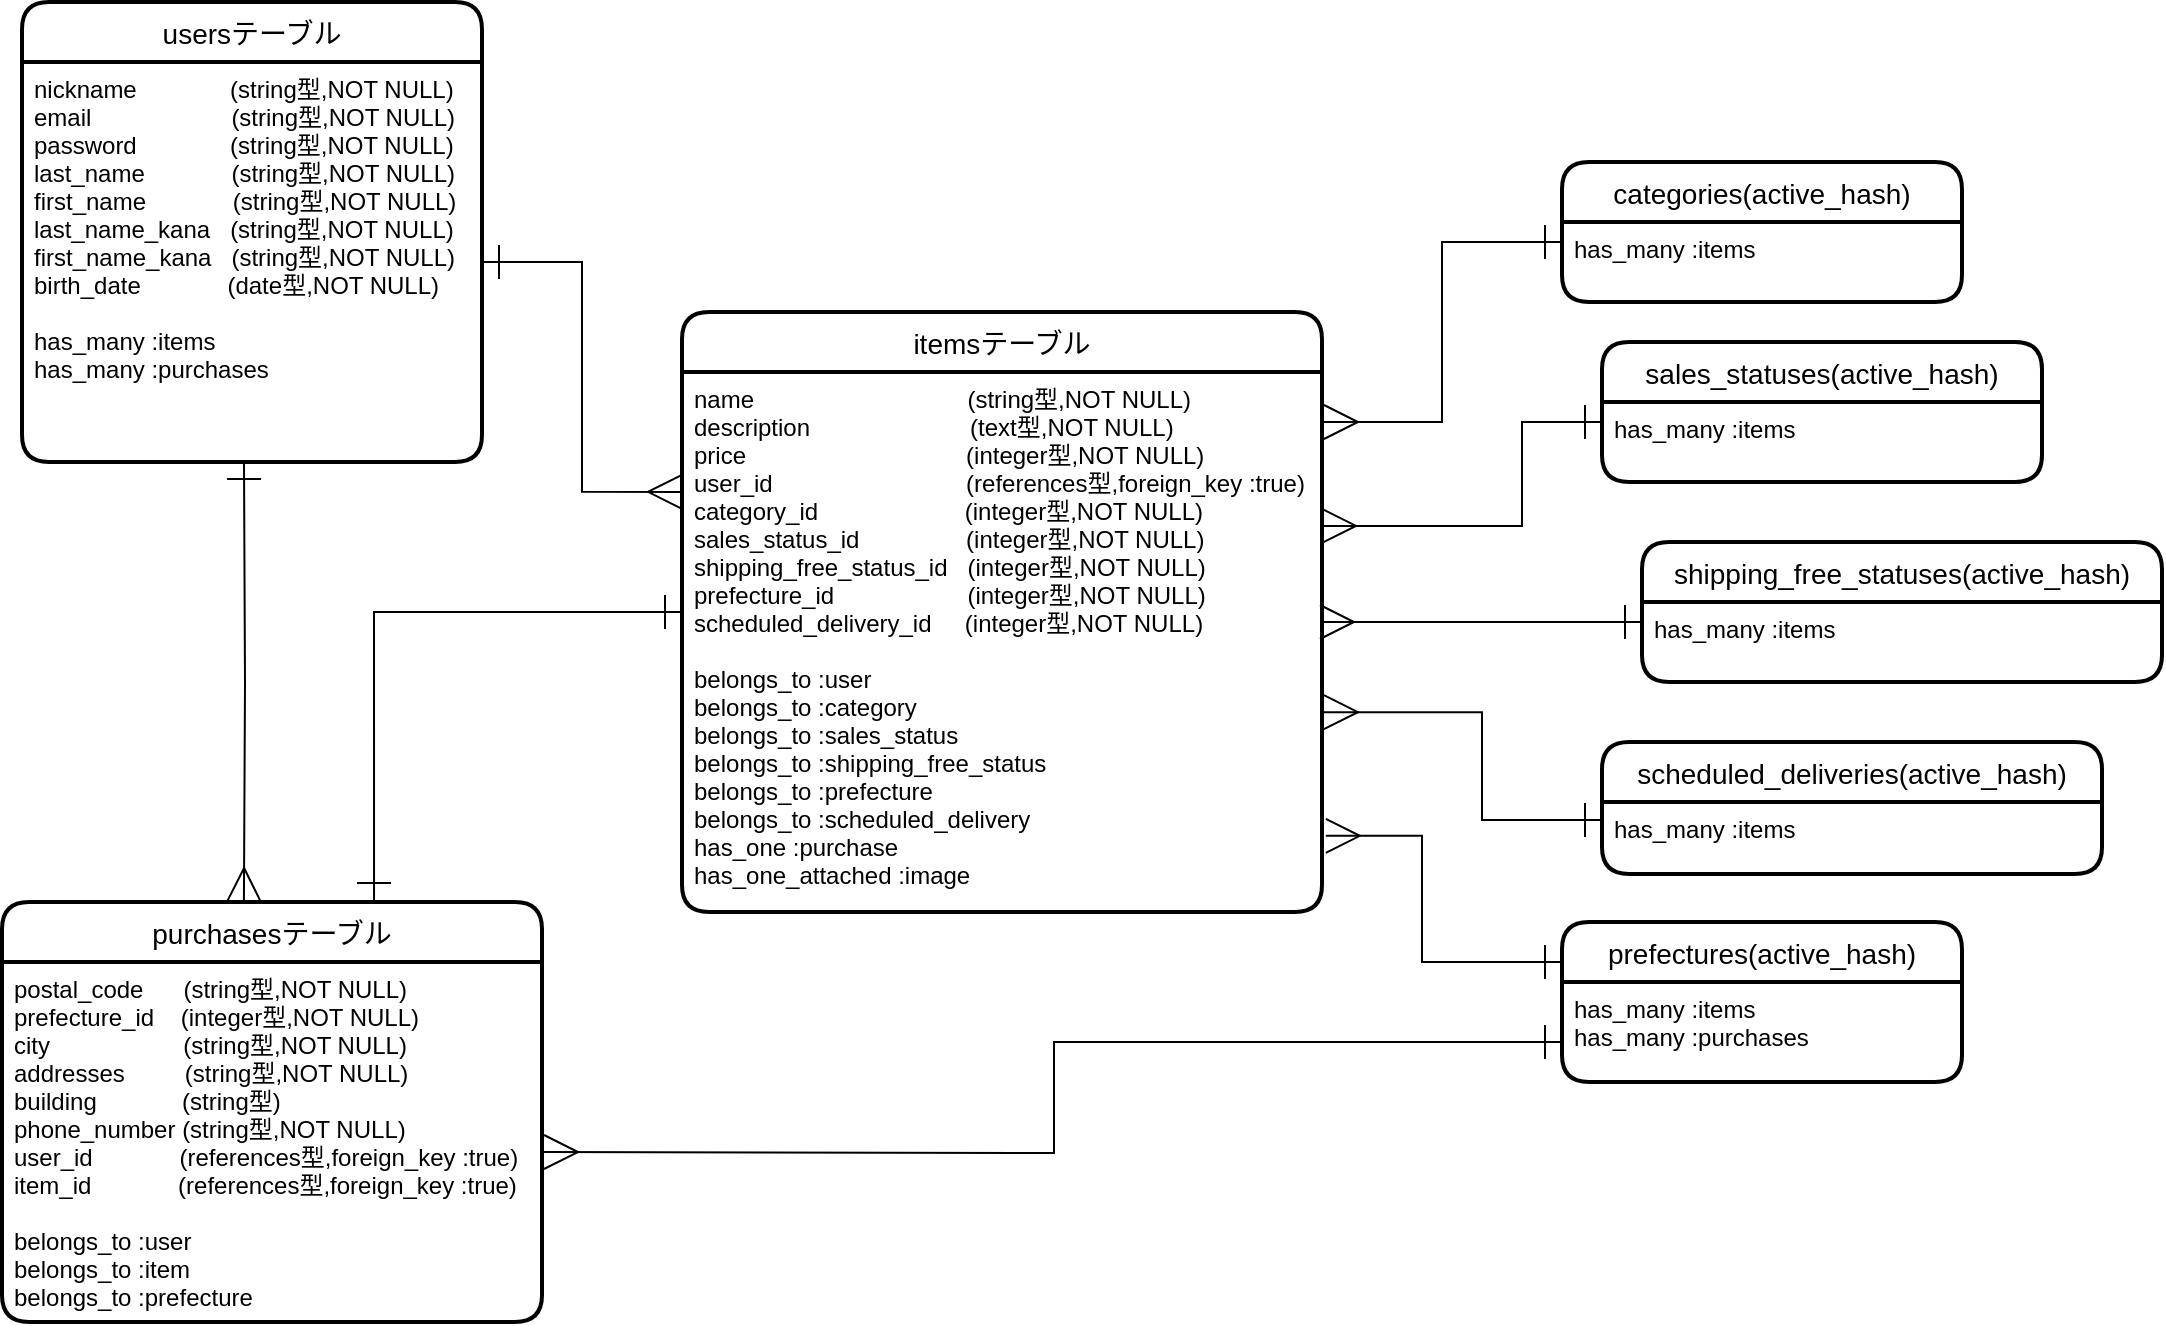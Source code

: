 <mxfile>
    <diagram id="3O3m3YBzTW9Ki1MCMg5a" name="ページ1">
        <mxGraphModel dx="751" dy="417" grid="1" gridSize="10" guides="1" tooltips="1" connect="1" arrows="1" fold="1" page="1" pageScale="1" pageWidth="1169" pageHeight="827" math="0" shadow="0">
            <root>
                <mxCell id="0"/>
                <mxCell id="1" parent="0"/>
                <mxCell id="8" value="usersテーブル" style="swimlane;childLayout=stackLayout;horizontal=1;startSize=30;horizontalStack=0;rounded=1;fontSize=14;fontStyle=0;strokeWidth=2;resizeParent=0;resizeLast=1;shadow=0;dashed=0;align=center;" parent="1" vertex="1">
                    <mxGeometry x="30" y="40" width="230" height="230" as="geometry"/>
                </mxCell>
                <mxCell id="9" value="nickname              (string型,NOT NULL)&#10;email                     (string型,NOT NULL)&#10;password              (string型,NOT NULL)&#10;last_name             (string型,NOT NULL)&#10;first_name             (string型,NOT NULL)&#10;last_name_kana   (string型,NOT NULL)&#10;first_name_kana   (string型,NOT NULL)&#10;birth_date             (date型,NOT NULL)&#10;&#10;has_many :items&#10;has_many :purchases" style="align=left;fillColor=none;spacingLeft=4;fontSize=12;verticalAlign=top;resizable=0;rotatable=0;part=1;strokeColor=none;" parent="8" vertex="1">
                    <mxGeometry y="30" width="230" height="200" as="geometry"/>
                </mxCell>
                <mxCell id="158" style="edgeStyle=orthogonalEdgeStyle;rounded=0;orthogonalLoop=1;jettySize=auto;html=1;entryX=0.689;entryY=-0.005;entryDx=0;entryDy=0;entryPerimeter=0;startArrow=ERone;startFill=0;startSize=15;endArrow=ERone;endFill=0;endSize=15;" parent="1" source="10" target="145" edge="1">
                    <mxGeometry relative="1" as="geometry"/>
                </mxCell>
                <mxCell id="10" value="itemsテーブル" style="swimlane;childLayout=stackLayout;horizontal=1;startSize=30;horizontalStack=0;rounded=1;fontSize=14;fontStyle=0;strokeWidth=2;resizeParent=0;resizeLast=1;shadow=0;dashed=0;align=center;" parent="1" vertex="1">
                    <mxGeometry x="360" y="195" width="320" height="300" as="geometry"/>
                </mxCell>
                <mxCell id="11" value="name                                (string型,NOT NULL)&#10;description                        (text型,NOT NULL)&#10;price                                 (integer型,NOT NULL)&#10;user_id                             (references型,foreign_key :true)&#10;category_id                      (integer型,NOT NULL)&#10;sales_status_id                (integer型,NOT NULL)&#10;shipping_free_status_id   (integer型,NOT NULL)&#10;prefecture_id                    (integer型,NOT NULL)&#10;scheduled_delivery_id     (integer型,NOT NULL)&#10;&#10;belongs_to :user&#10;belongs_to :category&#10;belongs_to :sales_status&#10;belongs_to :shipping_free_status&#10;belongs_to :prefecture&#10;belongs_to :scheduled_delivery&#10;has_one :purchase&#10;has_one_attached :image" style="align=left;strokeColor=none;fillColor=none;spacingLeft=4;fontSize=12;verticalAlign=top;resizable=0;rotatable=0;part=1;" parent="10" vertex="1">
                    <mxGeometry y="30" width="320" height="270" as="geometry"/>
                </mxCell>
                <mxCell id="133" value="sales_statuses(active_hash)" style="swimlane;childLayout=stackLayout;horizontal=1;startSize=30;horizontalStack=0;rounded=1;fontSize=14;fontStyle=0;strokeWidth=2;resizeParent=0;resizeLast=1;shadow=0;dashed=0;align=center;" parent="1" vertex="1">
                    <mxGeometry x="820" y="210" width="220" height="70" as="geometry"/>
                </mxCell>
                <mxCell id="134" value="has_many :items" style="align=left;strokeColor=none;fillColor=none;spacingLeft=4;fontSize=12;verticalAlign=top;resizable=0;rotatable=0;part=1;" parent="133" vertex="1">
                    <mxGeometry y="30" width="220" height="40" as="geometry"/>
                </mxCell>
                <mxCell id="135" value="categories(active_hash)" style="swimlane;childLayout=stackLayout;horizontal=1;startSize=30;horizontalStack=0;rounded=1;fontSize=14;fontStyle=0;strokeWidth=2;resizeParent=0;resizeLast=1;shadow=0;dashed=0;align=center;" parent="1" vertex="1">
                    <mxGeometry x="800" y="120" width="200" height="70" as="geometry"/>
                </mxCell>
                <mxCell id="136" value="has_many :items" style="align=left;strokeColor=none;fillColor=none;spacingLeft=4;fontSize=12;verticalAlign=top;resizable=0;rotatable=0;part=1;" parent="135" vertex="1">
                    <mxGeometry y="30" width="200" height="40" as="geometry"/>
                </mxCell>
                <mxCell id="178" style="edgeStyle=orthogonalEdgeStyle;rounded=0;orthogonalLoop=1;jettySize=auto;html=1;startArrow=ERone;startFill=0;startSize=15;endArrow=ERmany;endFill=0;endSize=15;exitX=0;exitY=0.25;exitDx=0;exitDy=0;" parent="1" source="138" edge="1">
                    <mxGeometry relative="1" as="geometry">
                        <mxPoint x="679" y="350" as="targetPoint"/>
                        <mxPoint x="830" y="334" as="sourcePoint"/>
                        <Array as="points">
                            <mxPoint x="679" y="350"/>
                        </Array>
                    </mxGeometry>
                </mxCell>
                <mxCell id="137" value="shipping_free_statuses(active_hash)" style="swimlane;childLayout=stackLayout;horizontal=1;startSize=30;horizontalStack=0;rounded=1;fontSize=14;fontStyle=0;strokeWidth=2;resizeParent=0;resizeLast=1;shadow=0;dashed=0;align=center;" parent="1" vertex="1">
                    <mxGeometry x="840" y="310" width="260" height="70" as="geometry"/>
                </mxCell>
                <mxCell id="138" value="has_many :items" style="align=left;strokeColor=none;fillColor=none;spacingLeft=4;fontSize=12;verticalAlign=top;resizable=0;rotatable=0;part=1;" parent="137" vertex="1">
                    <mxGeometry y="30" width="260" height="40" as="geometry"/>
                </mxCell>
                <mxCell id="141" value="scheduled_deliveries(active_hash)" style="swimlane;childLayout=stackLayout;horizontal=1;startSize=30;horizontalStack=0;rounded=1;fontSize=14;fontStyle=0;strokeWidth=2;resizeParent=0;resizeLast=1;shadow=0;dashed=0;align=center;" parent="1" vertex="1">
                    <mxGeometry x="820" y="410" width="250" height="66" as="geometry"/>
                </mxCell>
                <mxCell id="142" value="has_many :items" style="align=left;strokeColor=none;fillColor=none;spacingLeft=4;fontSize=12;verticalAlign=top;resizable=0;rotatable=0;part=1;" parent="141" vertex="1">
                    <mxGeometry y="30" width="250" height="36" as="geometry"/>
                </mxCell>
                <mxCell id="145" value="purchasesテーブル" style="swimlane;childLayout=stackLayout;horizontal=1;startSize=30;horizontalStack=0;rounded=1;fontSize=14;fontStyle=0;strokeWidth=2;resizeParent=0;resizeLast=1;shadow=0;dashed=0;align=center;" parent="1" vertex="1">
                    <mxGeometry x="20" y="490" width="270" height="210" as="geometry"/>
                </mxCell>
                <mxCell id="146" value="postal_code      (string型,NOT NULL)&#10;prefecture_id    (integer型,NOT NULL)&#10;city                    (string型,NOT NULL)&#10;addresses         (string型,NOT NULL)&#10;building　　　  (string型)&#10;phone_number (string型,NOT NULL)&#10;user_id             (references型,foreign_key :true)&#10;item_id             (references型,foreign_key :true)&#10;&#10;belongs_to :user&#10;belongs_to :item&#10;belongs_to :prefecture" style="align=left;strokeColor=none;fillColor=none;spacingLeft=4;fontSize=12;verticalAlign=top;resizable=0;rotatable=0;part=1;" parent="145" vertex="1">
                    <mxGeometry y="30" width="270" height="180" as="geometry"/>
                </mxCell>
                <mxCell id="147" style="edgeStyle=orthogonalEdgeStyle;rounded=0;orthogonalLoop=1;jettySize=auto;html=1;endArrow=ERmany;endFill=0;startArrow=ERone;startFill=0;endSize=15;startSize=15;exitX=0;exitY=0.25;exitDx=0;exitDy=0;" parent="1" source="136" edge="1">
                    <mxGeometry relative="1" as="geometry">
                        <mxPoint x="790" y="130" as="sourcePoint"/>
                        <mxPoint x="681" y="250" as="targetPoint"/>
                        <Array as="points">
                            <mxPoint x="740" y="160"/>
                            <mxPoint x="740" y="250"/>
                            <mxPoint x="681" y="250"/>
                        </Array>
                    </mxGeometry>
                </mxCell>
                <mxCell id="148" style="edgeStyle=orthogonalEdgeStyle;rounded=0;orthogonalLoop=1;jettySize=auto;html=1;startArrow=ERone;startFill=0;endArrow=ERmany;endFill=0;endSize=15;startSize=15;entryX=1;entryY=0.285;entryDx=0;entryDy=0;entryPerimeter=0;exitX=0;exitY=0.25;exitDx=0;exitDy=0;" parent="1" target="11" edge="1" source="134">
                    <mxGeometry relative="1" as="geometry">
                        <mxPoint x="820" y="210" as="sourcePoint"/>
                        <mxPoint x="682" y="300" as="targetPoint"/>
                        <Array as="points">
                            <mxPoint x="780" y="250"/>
                            <mxPoint x="780" y="302"/>
                        </Array>
                    </mxGeometry>
                </mxCell>
                <mxCell id="156" style="edgeStyle=orthogonalEdgeStyle;rounded=0;orthogonalLoop=1;jettySize=auto;html=1;entryX=1.003;entryY=0.63;entryDx=0;entryDy=0;entryPerimeter=0;startArrow=ERone;startFill=0;startSize=15;endSize=15;endArrow=ERmany;endFill=0;exitX=0;exitY=0.25;exitDx=0;exitDy=0;" parent="1" source="142" target="11" edge="1">
                    <mxGeometry relative="1" as="geometry">
                        <Array as="points">
                            <mxPoint x="760" y="449"/>
                            <mxPoint x="760" y="395"/>
                        </Array>
                    </mxGeometry>
                </mxCell>
                <mxCell id="164" style="edgeStyle=orthogonalEdgeStyle;rounded=0;orthogonalLoop=1;jettySize=auto;html=1;entryX=0.448;entryY=0;entryDx=0;entryDy=0;entryPerimeter=0;startArrow=ERone;startFill=0;startSize=15;endArrow=ERmany;endFill=0;endSize=15;" parent="1" target="145" edge="1">
                    <mxGeometry relative="1" as="geometry">
                        <mxPoint x="141" y="270" as="sourcePoint"/>
                    </mxGeometry>
                </mxCell>
                <mxCell id="165" style="edgeStyle=orthogonalEdgeStyle;rounded=0;orthogonalLoop=1;jettySize=auto;html=1;startArrow=ERone;startFill=0;startSize=15;endArrow=ERmany;endFill=0;endSize=15;entryX=1.006;entryY=0.859;entryDx=0;entryDy=0;entryPerimeter=0;exitX=0;exitY=0.25;exitDx=0;exitDy=0;" parent="1" target="11" edge="1" source="182">
                    <mxGeometry relative="1" as="geometry">
                        <mxPoint x="800" y="580" as="sourcePoint"/>
                        <mxPoint x="679" y="502" as="targetPoint"/>
                        <Array as="points">
                            <mxPoint x="730" y="520"/>
                            <mxPoint x="730" y="457"/>
                        </Array>
                    </mxGeometry>
                </mxCell>
                <mxCell id="170" style="edgeStyle=orthogonalEdgeStyle;rounded=0;orthogonalLoop=1;jettySize=auto;html=1;exitX=1;exitY=0.5;exitDx=0;exitDy=0;entryX=0;entryY=0.222;entryDx=0;entryDy=0;entryPerimeter=0;startArrow=ERone;startFill=0;startSize=15;endArrow=ERmany;endFill=0;endSize=15;" parent="1" source="9" target="11" edge="1">
                    <mxGeometry relative="1" as="geometry"/>
                </mxCell>
                <mxCell id="179" style="edgeStyle=orthogonalEdgeStyle;rounded=0;orthogonalLoop=1;jettySize=auto;html=1;entryX=0;entryY=0.75;entryDx=0;entryDy=0;startArrow=ERmany;startFill=0;startSize=15;endArrow=ERone;endFill=0;endSize=15;" parent="1" target="182" edge="1">
                    <mxGeometry relative="1" as="geometry">
                        <mxPoint x="291" y="615" as="sourcePoint"/>
                        <mxPoint x="800" y="615" as="targetPoint"/>
                    </mxGeometry>
                </mxCell>
                <mxCell id="182" value="prefectures(active_hash)" style="swimlane;childLayout=stackLayout;horizontal=1;startSize=30;horizontalStack=0;rounded=1;fontSize=14;fontStyle=0;strokeWidth=2;resizeParent=0;resizeLast=1;shadow=0;dashed=0;align=center;" vertex="1" parent="1">
                    <mxGeometry x="800" y="500" width="200" height="80" as="geometry"/>
                </mxCell>
                <mxCell id="183" value="has_many :items&#10;has_many :purchases" style="align=left;strokeColor=none;fillColor=none;spacingLeft=4;fontSize=12;verticalAlign=top;resizable=0;rotatable=0;part=1;" vertex="1" parent="182">
                    <mxGeometry y="30" width="200" height="50" as="geometry"/>
                </mxCell>
            </root>
        </mxGraphModel>
    </diagram>
</mxfile>